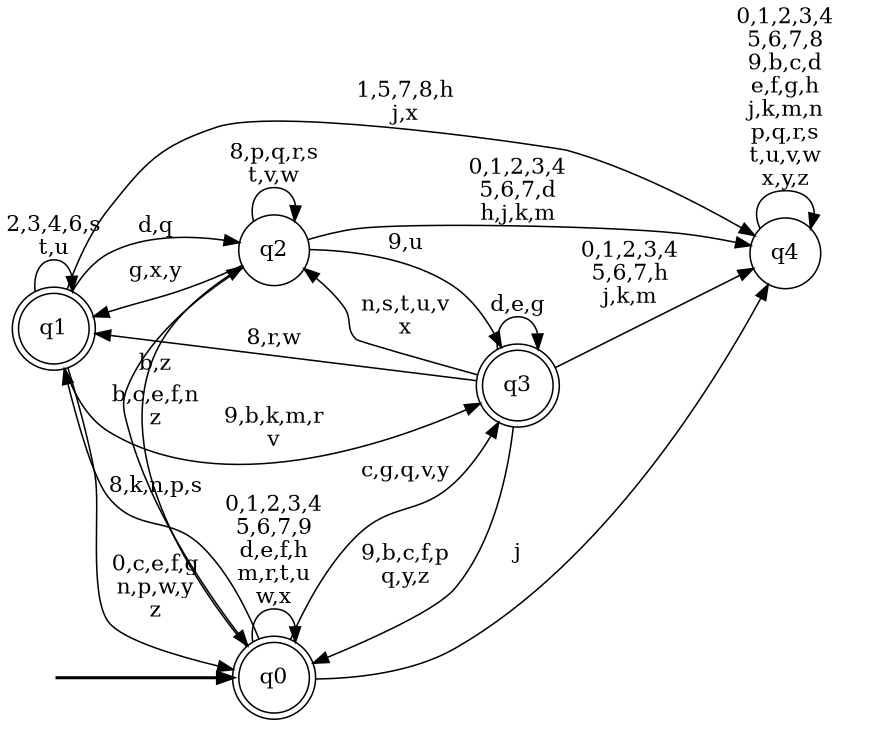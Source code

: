 digraph BlueStar {
__start0 [style = invis, shape = none, label = "", width = 0, height = 0];

rankdir=LR;
size="8,5";

s0 [style="rounded,filled", color="black", fillcolor="white" shape="doublecircle", label="q0"];
s1 [style="rounded,filled", color="black", fillcolor="white" shape="doublecircle", label="q1"];
s2 [style="filled", color="black", fillcolor="white" shape="circle", label="q2"];
s3 [style="rounded,filled", color="black", fillcolor="white" shape="doublecircle", label="q3"];
s4 [style="filled", color="black", fillcolor="white" shape="circle", label="q4"];
subgraph cluster_main { 
	graph [pad=".75", ranksep="0.15", nodesep="0.15"];
	 style=invis; 
	__start0 -> s0 [penwidth=2];
}
s0 -> s0 [label="0,1,2,3,4\n5,6,7,9\nd,e,f,h\nm,r,t,u\nw,x"];
s0 -> s1 [label="8,k,n,p,s"];
s0 -> s2 [label="b,z"];
s0 -> s3 [label="c,g,q,v,y"];
s0 -> s4 [label="j"];
s1 -> s0 [label="0,c,e,f,g\nn,p,w,y\nz"];
s1 -> s1 [label="2,3,4,6,s\nt,u"];
s1 -> s2 [label="d,q"];
s1 -> s3 [label="9,b,k,m,r\nv"];
s1 -> s4 [label="1,5,7,8,h\nj,x"];
s2 -> s0 [label="b,c,e,f,n\nz"];
s2 -> s1 [label="g,x,y"];
s2 -> s2 [label="8,p,q,r,s\nt,v,w"];
s2 -> s3 [label="9,u"];
s2 -> s4 [label="0,1,2,3,4\n5,6,7,d\nh,j,k,m"];
s3 -> s0 [label="9,b,c,f,p\nq,y,z"];
s3 -> s1 [label="8,r,w"];
s3 -> s2 [label="n,s,t,u,v\nx"];
s3 -> s3 [label="d,e,g"];
s3 -> s4 [label="0,1,2,3,4\n5,6,7,h\nj,k,m"];
s4 -> s4 [label="0,1,2,3,4\n5,6,7,8\n9,b,c,d\ne,f,g,h\nj,k,m,n\np,q,r,s\nt,u,v,w\nx,y,z"];

}